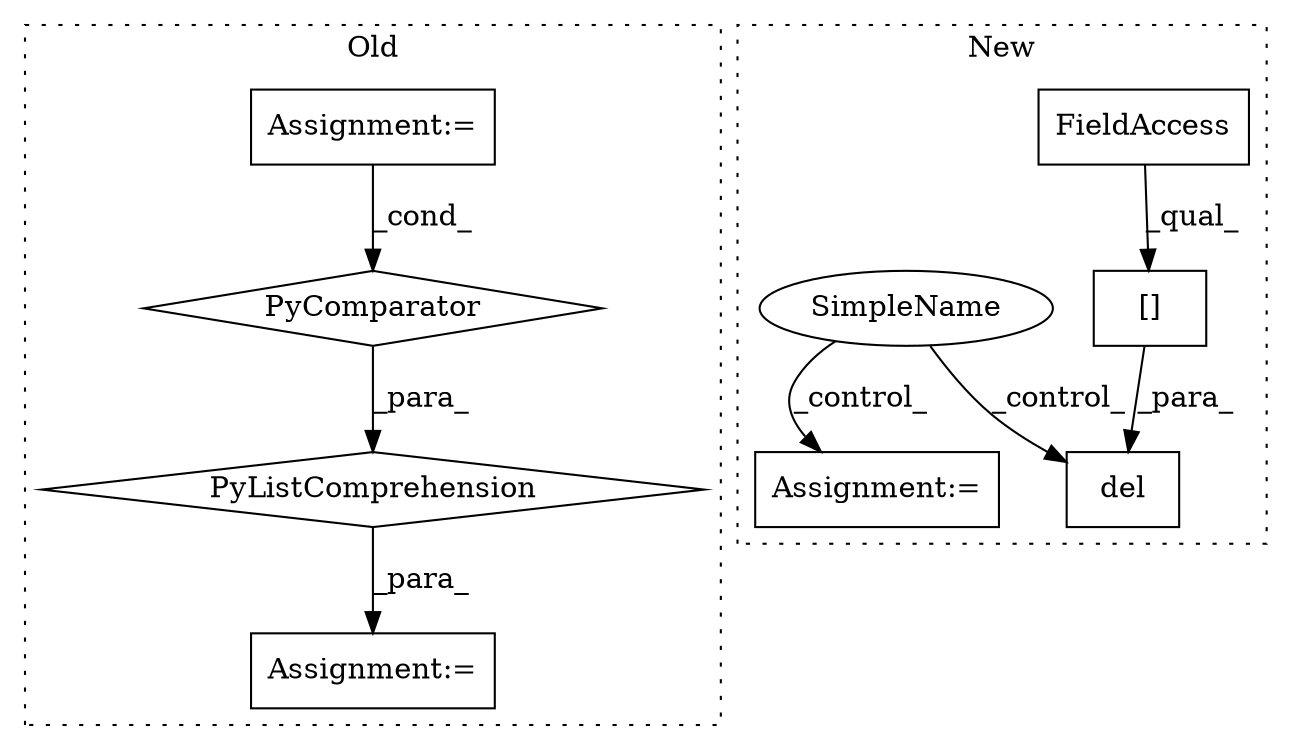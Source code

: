 digraph G {
subgraph cluster0 {
1 [label="PyListComprehension" a="109" s="1785" l="112" shape="diamond"];
3 [label="Assignment:=" a="7" s="1453" l="14" shape="box"];
4 [label="PyComparator" a="113" s="1863" l="26" shape="diamond"];
5 [label="Assignment:=" a="7" s="1771" l="14" shape="box"];
label = "Old";
style="dotted";
}
subgraph cluster1 {
2 [label="del" a="32" s="845,871" l="4,1" shape="box"];
6 [label="[]" a="2" s="849,870" l="7,1" shape="box"];
7 [label="FieldAccess" a="22" s="849" l="6" shape="box"];
8 [label="SimpleName" a="42" s="" l="" shape="ellipse"];
9 [label="Assignment:=" a="7" s="601" l="1" shape="box"];
label = "New";
style="dotted";
}
1 -> 5 [label="_para_"];
3 -> 4 [label="_cond_"];
4 -> 1 [label="_para_"];
6 -> 2 [label="_para_"];
7 -> 6 [label="_qual_"];
8 -> 2 [label="_control_"];
8 -> 9 [label="_control_"];
}